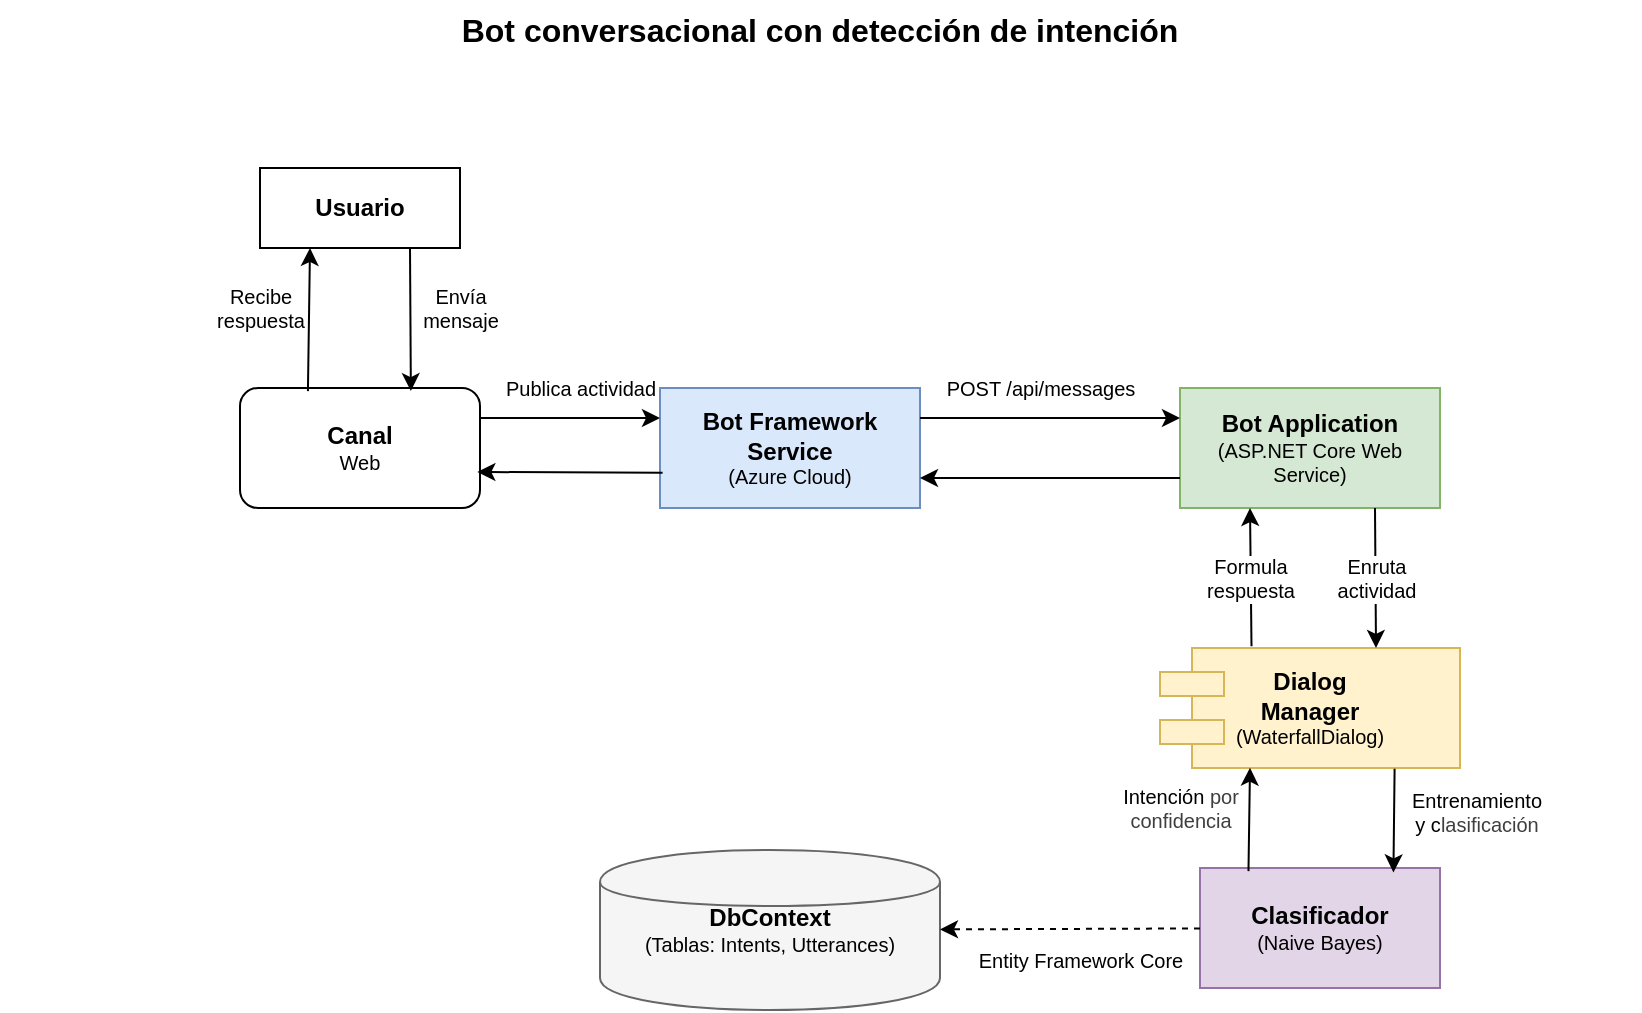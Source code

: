 <mxfile>
    <diagram name="Page-1" id="75J0okeFCLs4sCw-0bPd">
        <mxGraphModel dx="1124" dy="538" grid="1" gridSize="10" guides="1" tooltips="1" connect="1" arrows="1" fold="1" page="1" pageScale="1" pageWidth="827" pageHeight="1169" math="0" shadow="0">
            <root>
                <mxCell id="0"/>
                <mxCell id="1" parent="0"/>
                <mxCell id="2" value="&lt;b&gt;Usuario&lt;/b&gt;" style="rounded=0;whiteSpace=wrap;html=1;fontSize=12;" parent="1" vertex="1">
                    <mxGeometry x="130" y="134" width="100" height="40" as="geometry"/>
                </mxCell>
                <mxCell id="3" value="&lt;b&gt;Canal&lt;/b&gt;&lt;div style=&quot;font-size: 10px&quot;&gt;Web&lt;/div&gt;" style="rounded=1;whiteSpace=wrap;html=1;fontSize=12;" parent="1" vertex="1">
                    <mxGeometry x="120" y="244" width="120" height="60" as="geometry"/>
                </mxCell>
                <mxCell id="4" value="&lt;b&gt;Bot Framework Service&lt;/b&gt;&lt;div style=&quot;font-size: 10px&quot;&gt;(Azure Cloud)&lt;/div&gt;" style="shape=server;whiteSpace=wrap;html=1;fontSize=12;fillColor=#DAE8FC;strokeColor=#6C8EBF;" parent="1" vertex="1">
                    <mxGeometry x="330" y="244" width="130" height="60" as="geometry"/>
                </mxCell>
                <mxCell id="5" value="&lt;b&gt;Bot Application&lt;/b&gt;&lt;div style=&quot;font-size: 10px&quot;&gt;(ASP.NET Core Web Service)&lt;/div&gt;" style="shape=server;whiteSpace=wrap;html=1;fontSize=12;fillColor=#D5E8D4;strokeColor=#82B366;" parent="1" vertex="1">
                    <mxGeometry x="590" y="244" width="130" height="60" as="geometry"/>
                </mxCell>
                <mxCell id="6" value="&lt;b&gt;Dialog&lt;/b&gt;&lt;div&gt;&lt;b&gt;Manager&lt;/b&gt;&lt;div style=&quot;font-size: 10px&quot;&gt;(WaterfallDialog)&lt;/div&gt;&lt;/div&gt;" style="shape=component;whiteSpace=wrap;html=1;fontSize=12;fillColor=#FFF2CC;strokeColor=#D6B656;" parent="1" vertex="1">
                    <mxGeometry x="580" y="374" width="150" height="60" as="geometry"/>
                </mxCell>
                <mxCell id="7" value="&lt;b&gt;Clasificador&lt;/b&gt;&lt;div style=&quot;font-size: 10px&quot;&gt;(Naive Bayes)&lt;/div&gt;" style="shape=gear;whiteSpace=wrap;html=1;fontSize=12;fillColor=#E1D5E7;strokeColor=#9673A6;" parent="1" vertex="1">
                    <mxGeometry x="600" y="484" width="120" height="60" as="geometry"/>
                </mxCell>
                <mxCell id="8" value="&lt;b&gt;DbContext&lt;/b&gt;&lt;div style=&quot;font-size: 10px&quot;&gt;(Tablas: Intents, Utterances)&lt;/div&gt;" style="shape=cylinder;whiteSpace=wrap;html=1;fontSize=12;fillColor=#f5f5f5;strokeColor=#666666;" parent="1" vertex="1">
                    <mxGeometry x="300" y="475" width="170" height="80" as="geometry"/>
                </mxCell>
                <mxCell id="9" value="Envía&lt;div&gt;mensaje&lt;/div&gt;" style="edgeStyle=none;rounded=0;orthogonalLoop=1;jettySize=auto;html=1;fontSize=10;endArrow=classic;endFill=1;exitX=0.75;exitY=1;exitDx=0;exitDy=0;entryX=0.712;entryY=0.026;entryDx=0;entryDy=0;entryPerimeter=0;" parent="1" source="2" target="3" edge="1">
                    <mxGeometry x="-0.157" y="25" relative="1" as="geometry">
                        <mxPoint as="offset"/>
                    </mxGeometry>
                </mxCell>
                <mxCell id="10" value="Publica actividad" style="edgeStyle=none;rounded=0;orthogonalLoop=1;jettySize=auto;html=1;fontSize=10;endArrow=classic;endFill=1;exitX=1;exitY=0.25;exitDx=0;exitDy=0;entryX=0;entryY=0.25;entryDx=0;entryDy=0;" parent="1" source="3" target="4" edge="1">
                    <mxGeometry x="0.111" y="15" relative="1" as="geometry">
                        <mxPoint as="offset"/>
                    </mxGeometry>
                </mxCell>
                <mxCell id="11" value="POST /api/messages" style="edgeStyle=none;rounded=0;orthogonalLoop=1;jettySize=auto;html=1;fontSize=10;endArrow=classic;endFill=1;exitX=1;exitY=0.25;exitDx=0;exitDy=0;entryX=0;entryY=0.25;entryDx=0;entryDy=0;" parent="1" source="4" target="5" edge="1">
                    <mxGeometry x="-0.077" y="15" relative="1" as="geometry">
                        <mxPoint as="offset"/>
                    </mxGeometry>
                </mxCell>
                <mxCell id="12" value="Enruta&lt;div&gt;actividad&lt;/div&gt;" style="edgeStyle=none;rounded=0;orthogonalLoop=1;jettySize=auto;html=1;fontSize=10;endArrow=classic;endFill=1;exitX=0.75;exitY=1;exitDx=0;exitDy=0;" parent="1" source="5" edge="1">
                    <mxGeometry relative="1" as="geometry">
                        <mxPoint x="688" y="374" as="targetPoint"/>
                    </mxGeometry>
                </mxCell>
                <mxCell id="13" value="Entrenamiento&lt;br&gt;y c&lt;span style=&quot;color: rgb(63, 63, 63); background-color: light-dark(#ffffff, var(--ge-dark-color, #121212));&quot;&gt;lasificación&lt;/span&gt;" style="edgeStyle=none;rounded=0;orthogonalLoop=1;jettySize=auto;html=1;fontSize=10;endArrow=classic;endFill=1;exitX=0.782;exitY=1.007;exitDx=0;exitDy=0;exitPerimeter=0;entryX=0.806;entryY=0.037;entryDx=0;entryDy=0;entryPerimeter=0;" parent="1" source="6" target="7" edge="1">
                    <mxGeometry x="-0.172" y="41" relative="1" as="geometry">
                        <mxPoint x="697" y="480" as="targetPoint"/>
                        <mxPoint as="offset"/>
                    </mxGeometry>
                </mxCell>
                <mxCell id="14" value="Entity Framework Core" style="edgeStyle=none;rounded=0;orthogonalLoop=1;jettySize=auto;html=1;fontSize=10;endArrow=classic;endFill=1;dashed=1;" parent="1" source="7" target="8" edge="1">
                    <mxGeometry x="-0.076" y="16" relative="1" as="geometry">
                        <mxPoint as="offset"/>
                    </mxGeometry>
                </mxCell>
                <mxCell id="15" value="Intención&amp;nbsp;&lt;span style=&quot;color: rgb(63, 63, 63); background-color: light-dark(#ffffff, var(--ge-dark-color, #121212));&quot;&gt;por&lt;/span&gt;&lt;div&gt;&lt;span style=&quot;color: rgb(63, 63, 63); background-color: light-dark(#ffffff, var(--ge-dark-color, #121212));&quot;&gt;confidencia&lt;/span&gt;&lt;/div&gt;" style="edgeStyle=none;rounded=0;orthogonalLoop=1;jettySize=auto;html=1;fontSize=10;endArrow=classic;endFill=1;exitX=0.202;exitY=0.026;exitDx=0;exitDy=0;entryX=0.3;entryY=0.997;entryDx=0;entryDy=0;exitPerimeter=0;entryPerimeter=0;" parent="1" source="7" target="6" edge="1">
                    <mxGeometry x="0.204" y="35" relative="1" as="geometry">
                        <mxPoint as="offset"/>
                    </mxGeometry>
                </mxCell>
                <mxCell id="16" value="Formula&lt;div&gt;respuesta&lt;/div&gt;" style="edgeStyle=none;rounded=0;orthogonalLoop=1;jettySize=auto;html=1;fontSize=10;endArrow=classic;endFill=1;exitX=0.305;exitY=-0.014;exitDx=0;exitDy=0;exitPerimeter=0;" parent="1" source="6" edge="1">
                    <mxGeometry relative="1" as="geometry">
                        <mxPoint x="625" y="304" as="targetPoint"/>
                    </mxGeometry>
                </mxCell>
                <mxCell id="17" value="" style="edgeStyle=none;rounded=0;orthogonalLoop=1;jettySize=auto;html=1;fontSize=10;endArrow=classic;endFill=1;exitX=0;exitY=0.75;exitDx=0;exitDy=0;entryX=1;entryY=0.75;entryDx=0;entryDy=0;" parent="1" source="5" target="4" edge="1">
                    <mxGeometry relative="1" as="geometry"/>
                </mxCell>
                <mxCell id="18" value="" style="edgeStyle=none;rounded=0;orthogonalLoop=1;jettySize=auto;html=1;fontSize=10;endArrow=classic;endFill=1;exitX=0.01;exitY=0.706;exitDx=0;exitDy=0;entryX=0.989;entryY=0.7;entryDx=0;entryDy=0;exitPerimeter=0;entryPerimeter=0;" parent="1" source="4" target="3" edge="1">
                    <mxGeometry relative="1" as="geometry"/>
                </mxCell>
                <mxCell id="19" value="Recibe&lt;div&gt;respuesta&lt;/div&gt;" style="edgeStyle=none;rounded=0;orthogonalLoop=1;jettySize=auto;html=1;fontSize=10;endArrow=classic;endFill=1;exitX=0.283;exitY=0.026;exitDx=0;exitDy=0;entryX=0.25;entryY=1;entryDx=0;entryDy=0;exitPerimeter=0;" parent="1" source="3" target="2" edge="1">
                    <mxGeometry x="0.152" y="25" relative="1" as="geometry">
                        <mxPoint x="340" y="354" as="sourcePoint"/>
                        <mxPoint x="160" y="304" as="targetPoint"/>
                        <mxPoint as="offset"/>
                    </mxGeometry>
                </mxCell>
                <mxCell id="20" value="&lt;b&gt;Bot conversacional con detección de intención&lt;/b&gt;" style="text;html=1;strokeColor=none;fillColor=none;align=center;verticalAlign=middle;whiteSpace=wrap;rounded=0;fontSize=16;" parent="1" vertex="1">
                    <mxGeometry y="50" width="820" height="30" as="geometry"/>
                </mxCell>
            </root>
        </mxGraphModel>
    </diagram>
</mxfile>